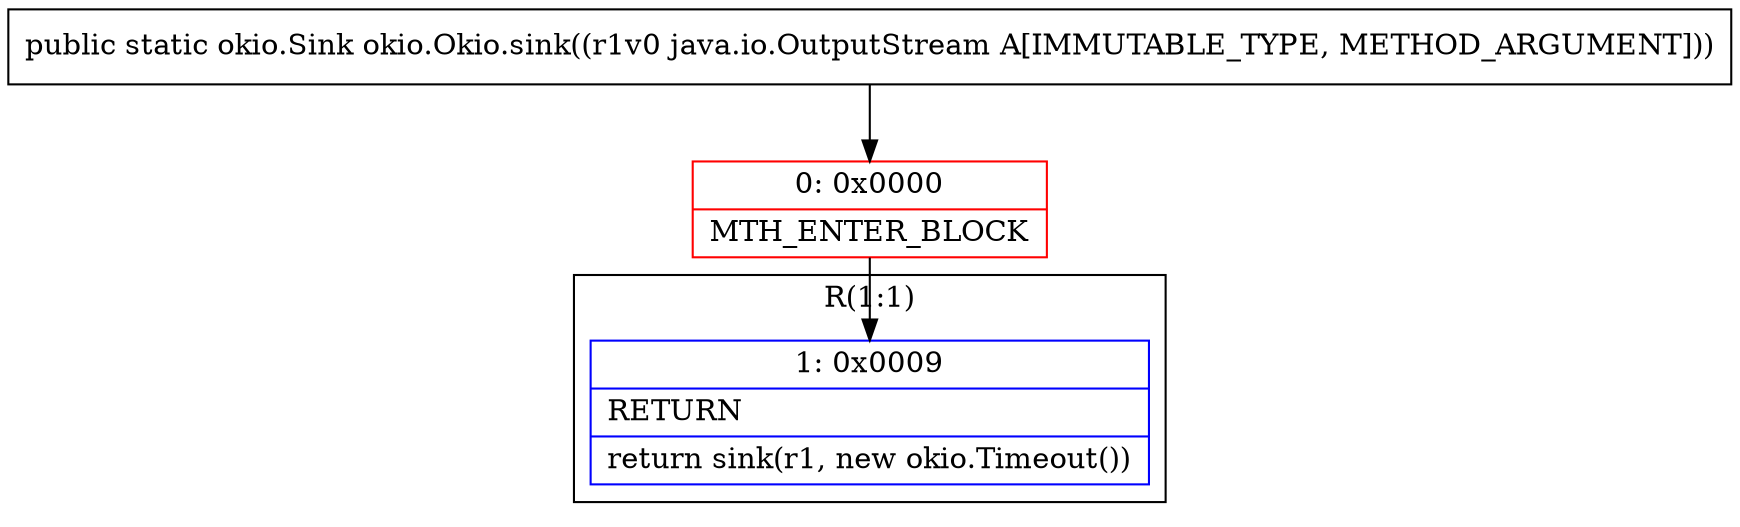 digraph "CFG forokio.Okio.sink(Ljava\/io\/OutputStream;)Lokio\/Sink;" {
subgraph cluster_Region_156725208 {
label = "R(1:1)";
node [shape=record,color=blue];
Node_1 [shape=record,label="{1\:\ 0x0009|RETURN\l|return sink(r1, new okio.Timeout())\l}"];
}
Node_0 [shape=record,color=red,label="{0\:\ 0x0000|MTH_ENTER_BLOCK\l}"];
MethodNode[shape=record,label="{public static okio.Sink okio.Okio.sink((r1v0 java.io.OutputStream A[IMMUTABLE_TYPE, METHOD_ARGUMENT])) }"];
MethodNode -> Node_0;
Node_0 -> Node_1;
}

